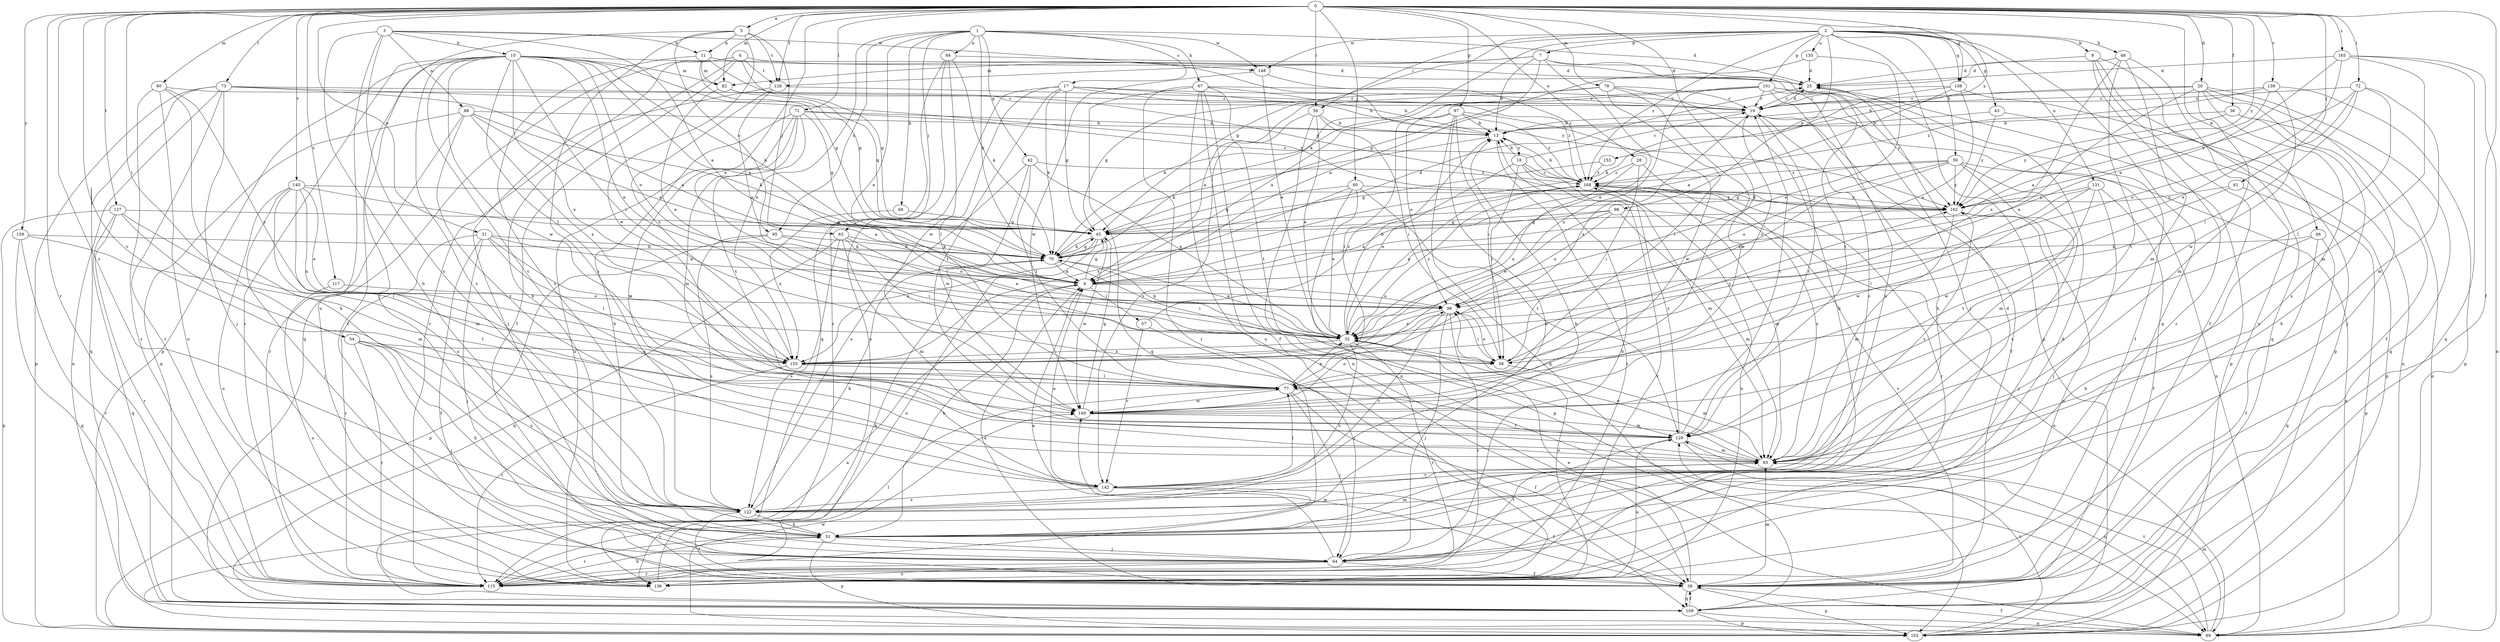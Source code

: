 strict digraph  {
0;
1;
2;
3;
4;
5;
6;
7;
9;
10;
11;
13;
17;
18;
19;
20;
25;
28;
31;
32;
36;
38;
42;
43;
45;
48;
50;
51;
54;
56;
57;
58;
60;
61;
63;
64;
66;
67;
69;
70;
71;
72;
73;
77;
78;
80;
82;
83;
84;
88;
89;
95;
96;
97;
98;
101;
102;
108;
109;
115;
117;
122;
127;
128;
129;
131;
135;
136;
139;
140;
142;
148;
149;
153;
155;
159;
162;
165;
168;
0 -> 5  [label=a];
0 -> 20  [label=d];
0 -> 28  [label=e];
0 -> 31  [label=e];
0 -> 32  [label=e];
0 -> 36  [label=f];
0 -> 38  [label=f];
0 -> 54  [label=i];
0 -> 56  [label=i];
0 -> 60  [label=j];
0 -> 61  [label=j];
0 -> 66  [label=k];
0 -> 71  [label=l];
0 -> 72  [label=l];
0 -> 73  [label=l];
0 -> 77  [label=l];
0 -> 78  [label=m];
0 -> 80  [label=m];
0 -> 82  [label=m];
0 -> 97  [label=p];
0 -> 108  [label=q];
0 -> 115  [label=r];
0 -> 117  [label=s];
0 -> 122  [label=s];
0 -> 127  [label=t];
0 -> 128  [label=t];
0 -> 139  [label=v];
0 -> 140  [label=v];
0 -> 142  [label=v];
0 -> 153  [label=x];
0 -> 159  [label=y];
0 -> 162  [label=y];
0 -> 165  [label=z];
1 -> 17  [label=c];
1 -> 25  [label=d];
1 -> 32  [label=e];
1 -> 42  [label=g];
1 -> 63  [label=j];
1 -> 67  [label=k];
1 -> 69  [label=k];
1 -> 70  [label=k];
1 -> 84  [label=n];
1 -> 95  [label=o];
1 -> 148  [label=w];
1 -> 155  [label=x];
2 -> 7  [label=b];
2 -> 9  [label=b];
2 -> 43  [label=g];
2 -> 45  [label=g];
2 -> 48  [label=h];
2 -> 50  [label=h];
2 -> 56  [label=i];
2 -> 70  [label=k];
2 -> 98  [label=p];
2 -> 101  [label=p];
2 -> 102  [label=p];
2 -> 108  [label=q];
2 -> 109  [label=q];
2 -> 131  [label=u];
2 -> 135  [label=u];
2 -> 148  [label=w];
2 -> 168  [label=z];
3 -> 6  [label=a];
3 -> 10  [label=b];
3 -> 11  [label=b];
3 -> 51  [label=h];
3 -> 88  [label=n];
3 -> 122  [label=s];
3 -> 136  [label=u];
3 -> 148  [label=w];
4 -> 38  [label=f];
4 -> 45  [label=g];
4 -> 51  [label=h];
4 -> 109  [label=q];
4 -> 115  [label=r];
4 -> 128  [label=t];
4 -> 162  [label=y];
5 -> 11  [label=b];
5 -> 63  [label=j];
5 -> 64  [label=j];
5 -> 95  [label=o];
5 -> 122  [label=s];
5 -> 128  [label=t];
5 -> 149  [label=w];
6 -> 45  [label=g];
6 -> 51  [label=h];
6 -> 57  [label=i];
6 -> 96  [label=o];
7 -> 6  [label=a];
7 -> 13  [label=b];
7 -> 32  [label=e];
7 -> 64  [label=j];
7 -> 82  [label=m];
7 -> 128  [label=t];
7 -> 129  [label=t];
9 -> 25  [label=d];
9 -> 38  [label=f];
9 -> 102  [label=p];
9 -> 109  [label=q];
9 -> 115  [label=r];
10 -> 6  [label=a];
10 -> 25  [label=d];
10 -> 32  [label=e];
10 -> 38  [label=f];
10 -> 45  [label=g];
10 -> 58  [label=i];
10 -> 70  [label=k];
10 -> 77  [label=l];
10 -> 82  [label=m];
10 -> 96  [label=o];
10 -> 102  [label=p];
10 -> 115  [label=r];
10 -> 122  [label=s];
10 -> 142  [label=v];
10 -> 149  [label=w];
10 -> 155  [label=x];
11 -> 25  [label=d];
11 -> 45  [label=g];
11 -> 82  [label=m];
11 -> 122  [label=s];
11 -> 162  [label=y];
13 -> 18  [label=c];
13 -> 70  [label=k];
13 -> 115  [label=r];
17 -> 13  [label=b];
17 -> 19  [label=c];
17 -> 45  [label=g];
17 -> 70  [label=k];
17 -> 77  [label=l];
17 -> 129  [label=t];
17 -> 136  [label=u];
17 -> 168  [label=z];
18 -> 13  [label=b];
18 -> 19  [label=c];
18 -> 32  [label=e];
18 -> 58  [label=i];
18 -> 83  [label=m];
18 -> 115  [label=r];
18 -> 168  [label=z];
19 -> 13  [label=b];
19 -> 25  [label=d];
19 -> 38  [label=f];
19 -> 89  [label=n];
19 -> 129  [label=t];
19 -> 155  [label=x];
20 -> 13  [label=b];
20 -> 19  [label=c];
20 -> 32  [label=e];
20 -> 38  [label=f];
20 -> 64  [label=j];
20 -> 83  [label=m];
20 -> 109  [label=q];
20 -> 122  [label=s];
25 -> 19  [label=c];
25 -> 102  [label=p];
28 -> 58  [label=i];
28 -> 115  [label=r];
28 -> 155  [label=x];
28 -> 168  [label=z];
31 -> 6  [label=a];
31 -> 38  [label=f];
31 -> 64  [label=j];
31 -> 70  [label=k];
31 -> 77  [label=l];
31 -> 115  [label=r];
31 -> 155  [label=x];
32 -> 13  [label=b];
32 -> 58  [label=i];
32 -> 70  [label=k];
32 -> 115  [label=r];
32 -> 122  [label=s];
32 -> 155  [label=x];
32 -> 168  [label=z];
36 -> 13  [label=b];
36 -> 51  [label=h];
36 -> 89  [label=n];
36 -> 162  [label=y];
38 -> 6  [label=a];
38 -> 32  [label=e];
38 -> 70  [label=k];
38 -> 83  [label=m];
38 -> 102  [label=p];
38 -> 109  [label=q];
38 -> 149  [label=w];
38 -> 168  [label=z];
42 -> 32  [label=e];
42 -> 77  [label=l];
42 -> 122  [label=s];
42 -> 149  [label=w];
42 -> 168  [label=z];
43 -> 13  [label=b];
43 -> 102  [label=p];
43 -> 162  [label=y];
45 -> 70  [label=k];
45 -> 136  [label=u];
45 -> 149  [label=w];
45 -> 155  [label=x];
48 -> 25  [label=d];
48 -> 83  [label=m];
48 -> 129  [label=t];
48 -> 136  [label=u];
48 -> 155  [label=x];
50 -> 32  [label=e];
50 -> 45  [label=g];
50 -> 83  [label=m];
50 -> 89  [label=n];
50 -> 96  [label=o];
50 -> 122  [label=s];
50 -> 162  [label=y];
50 -> 168  [label=z];
51 -> 25  [label=d];
51 -> 64  [label=j];
51 -> 83  [label=m];
51 -> 102  [label=p];
51 -> 115  [label=r];
54 -> 51  [label=h];
54 -> 64  [label=j];
54 -> 115  [label=r];
54 -> 122  [label=s];
54 -> 155  [label=x];
56 -> 13  [label=b];
56 -> 32  [label=e];
56 -> 58  [label=i];
56 -> 89  [label=n];
56 -> 142  [label=v];
57 -> 64  [label=j];
57 -> 142  [label=v];
57 -> 168  [label=z];
58 -> 19  [label=c];
58 -> 83  [label=m];
58 -> 96  [label=o];
58 -> 162  [label=y];
60 -> 32  [label=e];
60 -> 45  [label=g];
60 -> 102  [label=p];
60 -> 129  [label=t];
60 -> 155  [label=x];
60 -> 162  [label=y];
61 -> 102  [label=p];
61 -> 149  [label=w];
61 -> 162  [label=y];
63 -> 32  [label=e];
63 -> 58  [label=i];
63 -> 70  [label=k];
63 -> 83  [label=m];
63 -> 109  [label=q];
63 -> 122  [label=s];
64 -> 6  [label=a];
64 -> 13  [label=b];
64 -> 38  [label=f];
64 -> 115  [label=r];
64 -> 129  [label=t];
64 -> 136  [label=u];
66 -> 38  [label=f];
66 -> 51  [label=h];
66 -> 70  [label=k];
66 -> 109  [label=q];
67 -> 13  [label=b];
67 -> 19  [label=c];
67 -> 38  [label=f];
67 -> 89  [label=n];
67 -> 109  [label=q];
67 -> 115  [label=r];
67 -> 129  [label=t];
67 -> 136  [label=u];
69 -> 45  [label=g];
69 -> 155  [label=x];
70 -> 6  [label=a];
70 -> 25  [label=d];
70 -> 32  [label=e];
70 -> 45  [label=g];
70 -> 58  [label=i];
71 -> 13  [label=b];
71 -> 45  [label=g];
71 -> 51  [label=h];
71 -> 83  [label=m];
71 -> 129  [label=t];
71 -> 136  [label=u];
71 -> 142  [label=v];
71 -> 168  [label=z];
72 -> 19  [label=c];
72 -> 58  [label=i];
72 -> 77  [label=l];
72 -> 83  [label=m];
72 -> 96  [label=o];
72 -> 162  [label=y];
73 -> 6  [label=a];
73 -> 19  [label=c];
73 -> 64  [label=j];
73 -> 89  [label=n];
73 -> 102  [label=p];
73 -> 109  [label=q];
73 -> 115  [label=r];
73 -> 162  [label=y];
77 -> 32  [label=e];
77 -> 38  [label=f];
77 -> 64  [label=j];
77 -> 83  [label=m];
77 -> 149  [label=w];
78 -> 6  [label=a];
78 -> 19  [label=c];
78 -> 45  [label=g];
78 -> 51  [label=h];
78 -> 77  [label=l];
78 -> 149  [label=w];
80 -> 19  [label=c];
80 -> 51  [label=h];
80 -> 115  [label=r];
80 -> 136  [label=u];
80 -> 155  [label=x];
82 -> 32  [label=e];
82 -> 45  [label=g];
83 -> 32  [label=e];
83 -> 142  [label=v];
83 -> 162  [label=y];
83 -> 168  [label=z];
84 -> 25  [label=d];
84 -> 70  [label=k];
84 -> 109  [label=q];
84 -> 115  [label=r];
84 -> 149  [label=w];
88 -> 6  [label=a];
88 -> 13  [label=b];
88 -> 70  [label=k];
88 -> 109  [label=q];
88 -> 115  [label=r];
88 -> 142  [label=v];
88 -> 155  [label=x];
89 -> 6  [label=a];
89 -> 38  [label=f];
89 -> 83  [label=m];
89 -> 129  [label=t];
95 -> 70  [label=k];
95 -> 96  [label=o];
95 -> 102  [label=p];
95 -> 122  [label=s];
96 -> 32  [label=e];
96 -> 58  [label=i];
96 -> 64  [label=j];
96 -> 115  [label=r];
96 -> 142  [label=v];
97 -> 13  [label=b];
97 -> 51  [label=h];
97 -> 58  [label=i];
97 -> 77  [label=l];
97 -> 96  [label=o];
97 -> 109  [label=q];
97 -> 149  [label=w];
97 -> 168  [label=z];
98 -> 6  [label=a];
98 -> 32  [label=e];
98 -> 45  [label=g];
98 -> 83  [label=m];
98 -> 89  [label=n];
98 -> 96  [label=o];
101 -> 6  [label=a];
101 -> 19  [label=c];
101 -> 38  [label=f];
101 -> 51  [label=h];
101 -> 70  [label=k];
101 -> 122  [label=s];
101 -> 155  [label=x];
101 -> 162  [label=y];
102 -> 129  [label=t];
102 -> 149  [label=w];
108 -> 6  [label=a];
108 -> 19  [label=c];
108 -> 70  [label=k];
108 -> 89  [label=n];
108 -> 96  [label=o];
109 -> 38  [label=f];
109 -> 89  [label=n];
109 -> 102  [label=p];
115 -> 25  [label=d];
115 -> 51  [label=h];
117 -> 96  [label=o];
117 -> 136  [label=u];
122 -> 13  [label=b];
122 -> 38  [label=f];
122 -> 51  [label=h];
122 -> 70  [label=k];
127 -> 45  [label=g];
127 -> 77  [label=l];
127 -> 83  [label=m];
127 -> 102  [label=p];
127 -> 109  [label=q];
127 -> 115  [label=r];
128 -> 19  [label=c];
128 -> 64  [label=j];
128 -> 96  [label=o];
128 -> 155  [label=x];
129 -> 19  [label=c];
129 -> 83  [label=m];
129 -> 89  [label=n];
129 -> 136  [label=u];
129 -> 168  [label=z];
131 -> 38  [label=f];
131 -> 64  [label=j];
131 -> 77  [label=l];
131 -> 129  [label=t];
131 -> 149  [label=w];
131 -> 162  [label=y];
135 -> 25  [label=d];
135 -> 32  [label=e];
135 -> 45  [label=g];
136 -> 77  [label=l];
136 -> 96  [label=o];
139 -> 6  [label=a];
139 -> 19  [label=c];
139 -> 102  [label=p];
139 -> 149  [label=w];
139 -> 168  [label=z];
140 -> 6  [label=a];
140 -> 32  [label=e];
140 -> 64  [label=j];
140 -> 83  [label=m];
140 -> 122  [label=s];
140 -> 136  [label=u];
140 -> 155  [label=x];
140 -> 162  [label=y];
142 -> 6  [label=a];
142 -> 19  [label=c];
142 -> 38  [label=f];
142 -> 77  [label=l];
142 -> 115  [label=r];
142 -> 122  [label=s];
148 -> 32  [label=e];
148 -> 149  [label=w];
148 -> 168  [label=z];
149 -> 45  [label=g];
149 -> 96  [label=o];
149 -> 129  [label=t];
153 -> 45  [label=g];
153 -> 168  [label=z];
155 -> 77  [label=l];
155 -> 115  [label=r];
159 -> 70  [label=k];
159 -> 109  [label=q];
159 -> 115  [label=r];
159 -> 129  [label=t];
162 -> 45  [label=g];
162 -> 64  [label=j];
162 -> 83  [label=m];
162 -> 136  [label=u];
165 -> 6  [label=a];
165 -> 25  [label=d];
165 -> 32  [label=e];
165 -> 83  [label=m];
165 -> 89  [label=n];
165 -> 109  [label=q];
168 -> 13  [label=b];
168 -> 32  [label=e];
168 -> 83  [label=m];
168 -> 136  [label=u];
168 -> 162  [label=y];
}
